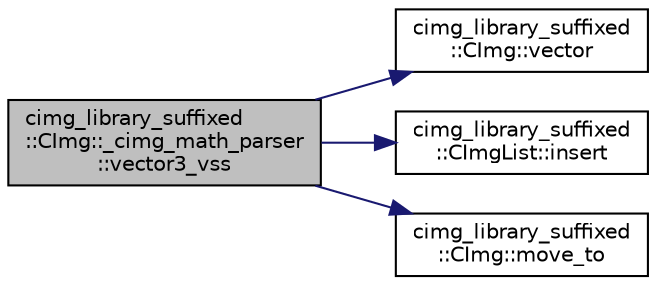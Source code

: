 digraph "cimg_library_suffixed::CImg::_cimg_math_parser::vector3_vss"
{
  edge [fontname="Helvetica",fontsize="10",labelfontname="Helvetica",labelfontsize="10"];
  node [fontname="Helvetica",fontsize="10",shape=record];
  rankdir="LR";
  Node1308 [label="cimg_library_suffixed\l::CImg::_cimg_math_parser\l::vector3_vss",height=0.2,width=0.4,color="black", fillcolor="grey75", style="filled", fontcolor="black"];
  Node1308 -> Node1309 [color="midnightblue",fontsize="10",style="solid",fontname="Helvetica"];
  Node1309 [label="cimg_library_suffixed\l::CImg::vector",height=0.2,width=0.4,color="black", fillcolor="white", style="filled",URL="$structcimg__library__suffixed_1_1_c_img.html#a6abe1f19a229cc0ac8fc60d1a0167057",tooltip="Unroll pixel values along axis y. "];
  Node1308 -> Node1310 [color="midnightblue",fontsize="10",style="solid",fontname="Helvetica"];
  Node1310 [label="cimg_library_suffixed\l::CImgList::insert",height=0.2,width=0.4,color="black", fillcolor="white", style="filled",URL="$structcimg__library__suffixed_1_1_c_img_list.html#a84deef3a7cce5b08836947886ccdffac",tooltip="Insert a copy of the image img into the current image list, at position pos. "];
  Node1308 -> Node1311 [color="midnightblue",fontsize="10",style="solid",fontname="Helvetica"];
  Node1311 [label="cimg_library_suffixed\l::CImg::move_to",height=0.2,width=0.4,color="black", fillcolor="white", style="filled",URL="$structcimg__library__suffixed_1_1_c_img.html#a679b1e1a7717fbb6be2352355e69f077",tooltip="Transfer content of an image instance into another one. "];
}
